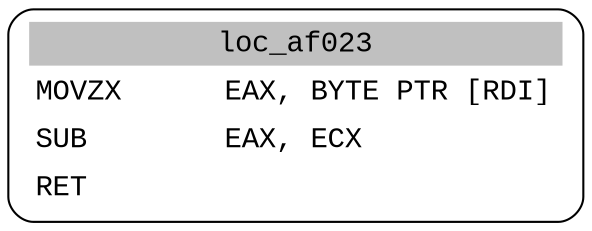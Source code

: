 digraph asm_graph {
1941 [
shape="Mrecord" fontname="Courier New"label =<<table border="0" cellborder="0" cellpadding="3"><tr><td align="center" colspan="2" bgcolor="grey">loc_af023</td></tr><tr><td align="left">MOVZX      EAX, BYTE PTR [RDI]</td></tr><tr><td align="left">SUB        EAX, ECX</td></tr><tr><td align="left">RET        </td></tr></table>> ];
}